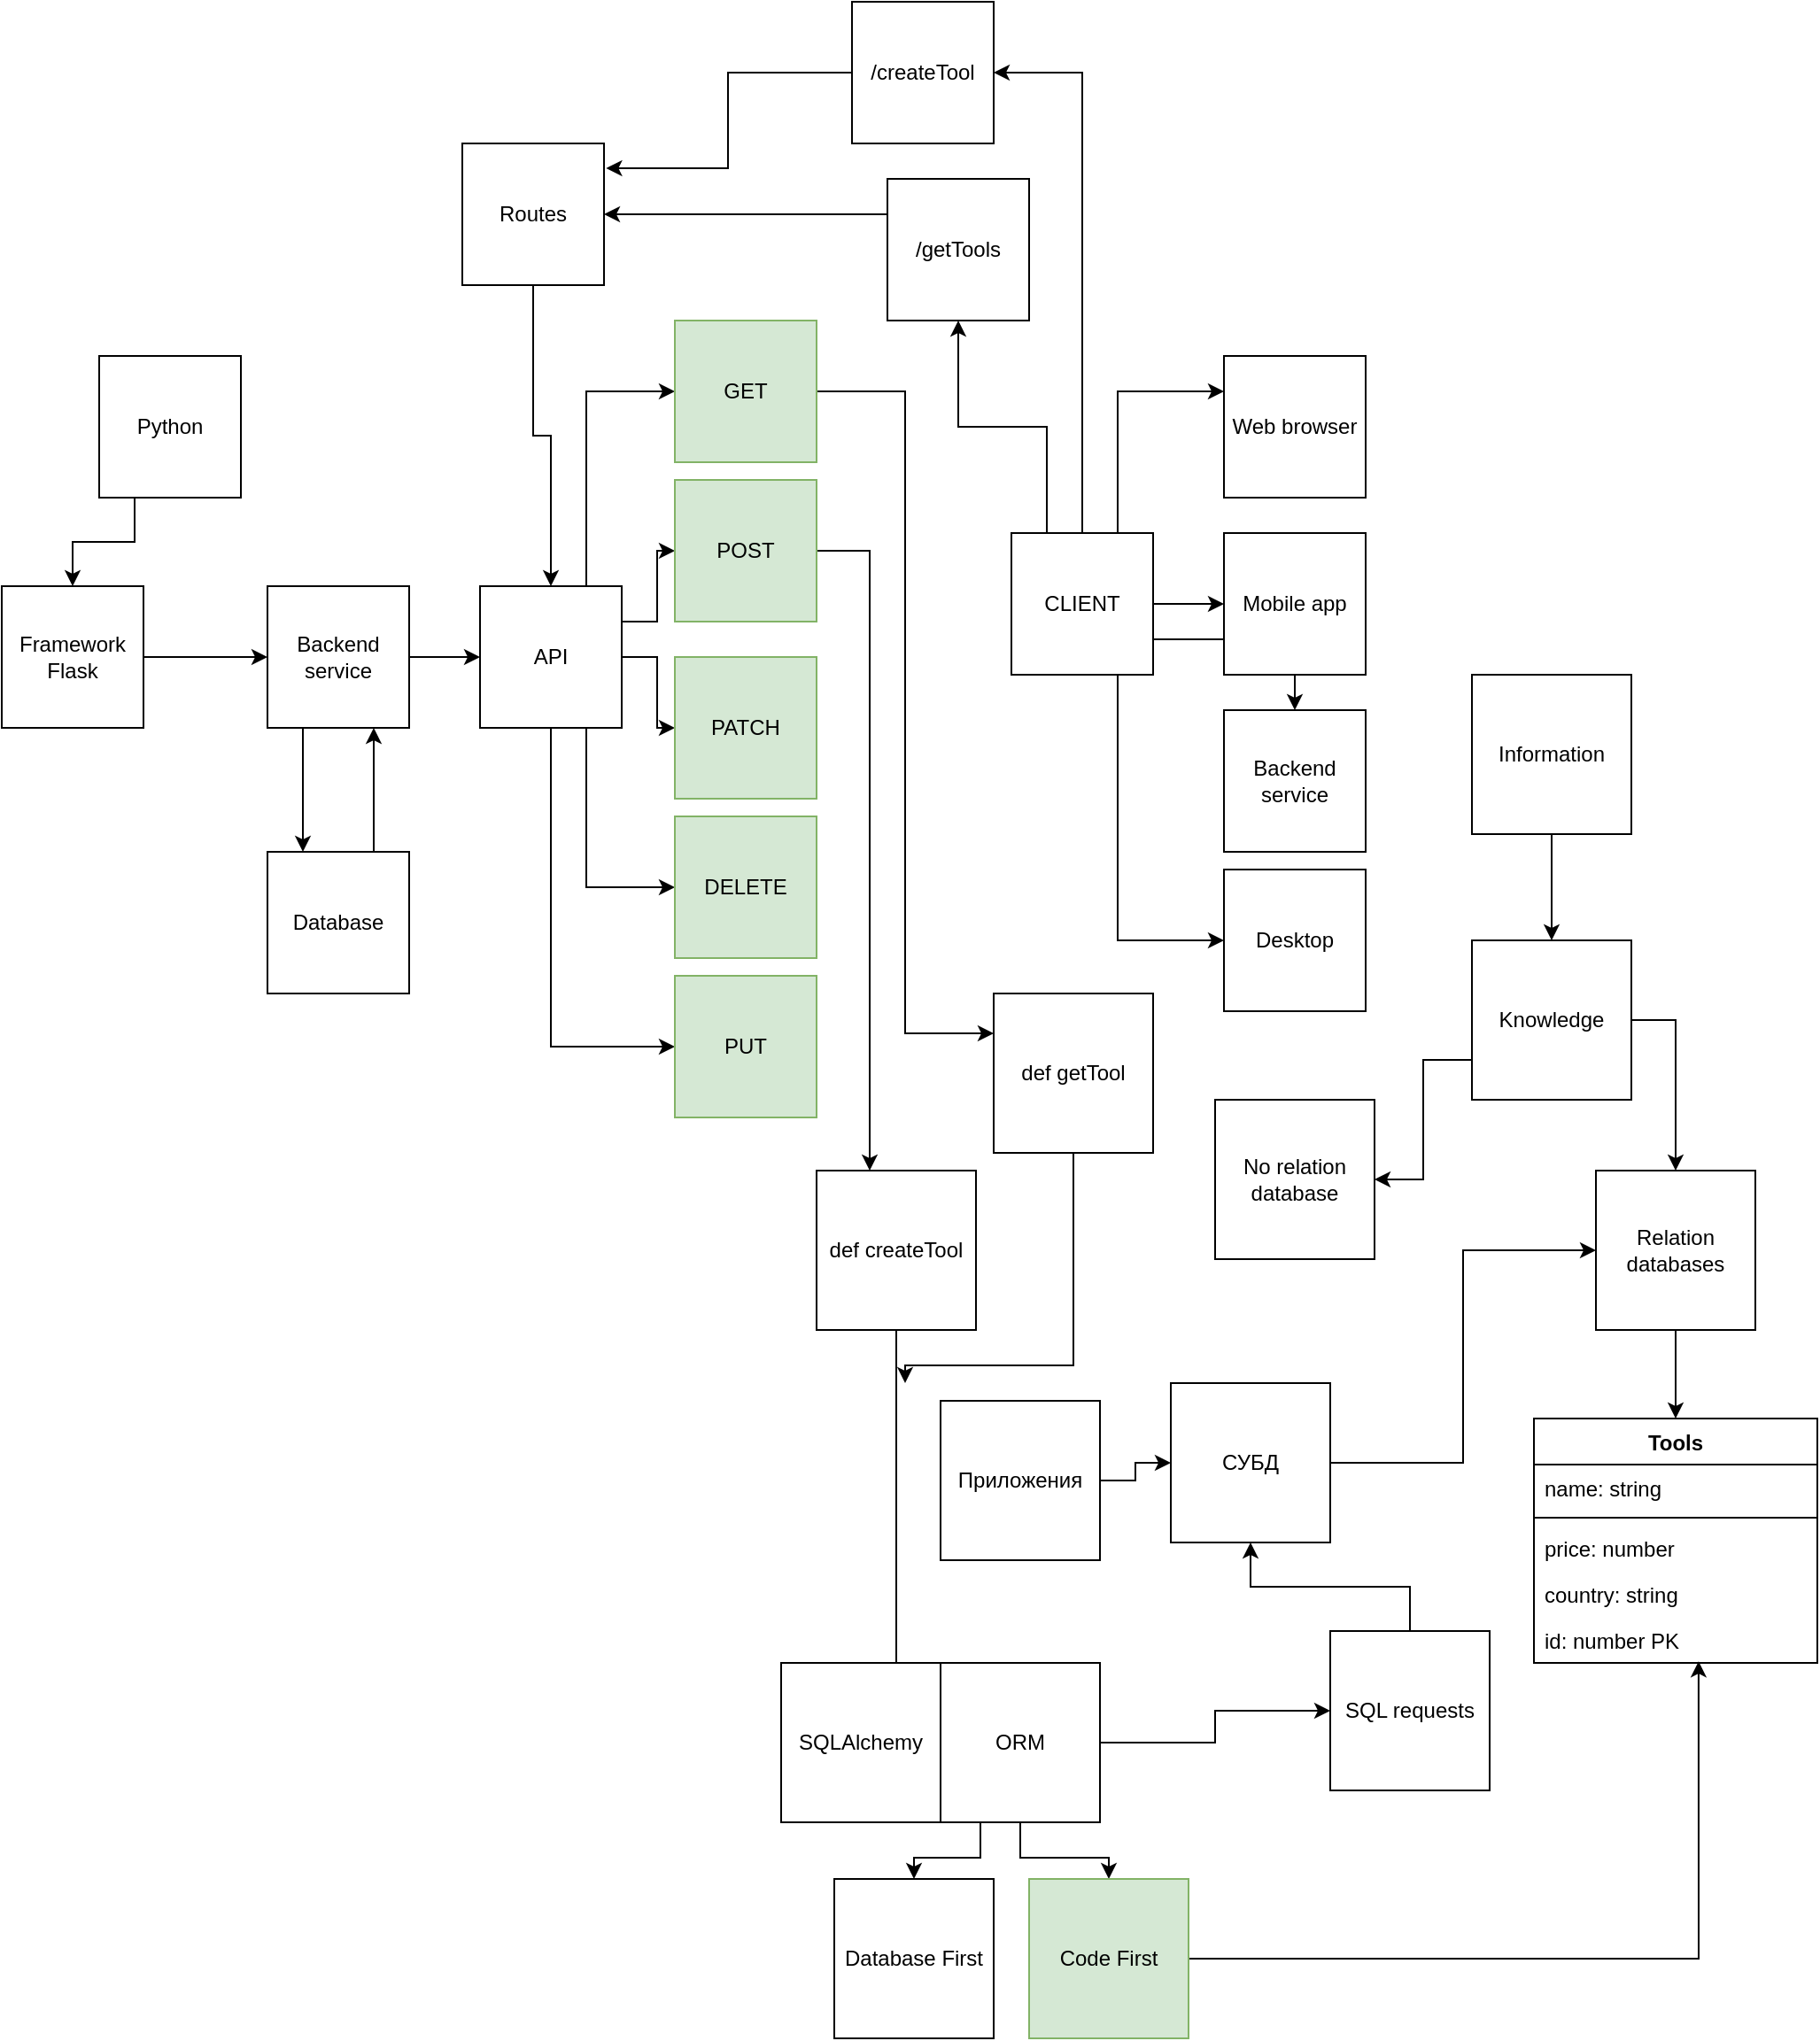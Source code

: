 <mxfile version="14.6.3" type="github" pages="2">
  <diagram id="niMJXN_dH-cqnRMyKCF1" name="Общая схема">
    <mxGraphModel dx="828" dy="1621" grid="1" gridSize="10" guides="1" tooltips="1" connect="1" arrows="1" fold="1" page="1" pageScale="1" pageWidth="827" pageHeight="1169" math="0" shadow="0">
      <root>
        <mxCell id="0" />
        <mxCell id="1" parent="0" />
        <mxCell id="RWceEfT88JR2WJO34GNk-1" style="edgeStyle=orthogonalEdgeStyle;rounded=0;orthogonalLoop=1;jettySize=auto;html=1;exitX=0.25;exitY=1;exitDx=0;exitDy=0;entryX=0.5;entryY=0;entryDx=0;entryDy=0;" parent="1" source="RWceEfT88JR2WJO34GNk-2" target="RWceEfT88JR2WJO34GNk-4" edge="1">
          <mxGeometry relative="1" as="geometry" />
        </mxCell>
        <mxCell id="RWceEfT88JR2WJO34GNk-2" value="Python" style="whiteSpace=wrap;html=1;aspect=fixed;" parent="1" vertex="1">
          <mxGeometry x="385" y="90" width="80" height="80" as="geometry" />
        </mxCell>
        <mxCell id="RWceEfT88JR2WJO34GNk-3" style="edgeStyle=orthogonalEdgeStyle;rounded=0;orthogonalLoop=1;jettySize=auto;html=1;exitX=1;exitY=0.5;exitDx=0;exitDy=0;entryX=0;entryY=0.5;entryDx=0;entryDy=0;" parent="1" source="RWceEfT88JR2WJO34GNk-4" target="RWceEfT88JR2WJO34GNk-7" edge="1">
          <mxGeometry relative="1" as="geometry" />
        </mxCell>
        <mxCell id="RWceEfT88JR2WJO34GNk-4" value="Framework&lt;br&gt;Flask" style="whiteSpace=wrap;html=1;aspect=fixed;" parent="1" vertex="1">
          <mxGeometry x="330" y="220" width="80" height="80" as="geometry" />
        </mxCell>
        <mxCell id="RWceEfT88JR2WJO34GNk-5" style="edgeStyle=orthogonalEdgeStyle;rounded=0;orthogonalLoop=1;jettySize=auto;html=1;exitX=0.25;exitY=1;exitDx=0;exitDy=0;" parent="1" source="RWceEfT88JR2WJO34GNk-7" target="RWceEfT88JR2WJO34GNk-9" edge="1">
          <mxGeometry relative="1" as="geometry">
            <Array as="points">
              <mxPoint x="500" y="350" />
              <mxPoint x="500" y="350" />
            </Array>
          </mxGeometry>
        </mxCell>
        <mxCell id="RWceEfT88JR2WJO34GNk-6" style="edgeStyle=orthogonalEdgeStyle;rounded=0;orthogonalLoop=1;jettySize=auto;html=1;exitX=1;exitY=0.5;exitDx=0;exitDy=0;entryX=0;entryY=0.5;entryDx=0;entryDy=0;" parent="1" source="RWceEfT88JR2WJO34GNk-7" target="RWceEfT88JR2WJO34GNk-15" edge="1">
          <mxGeometry relative="1" as="geometry" />
        </mxCell>
        <mxCell id="RWceEfT88JR2WJO34GNk-7" value="Backend service" style="whiteSpace=wrap;html=1;aspect=fixed;" parent="1" vertex="1">
          <mxGeometry x="480" y="220" width="80" height="80" as="geometry" />
        </mxCell>
        <mxCell id="RWceEfT88JR2WJO34GNk-8" style="edgeStyle=orthogonalEdgeStyle;rounded=0;orthogonalLoop=1;jettySize=auto;html=1;exitX=0.75;exitY=0;exitDx=0;exitDy=0;entryX=0.75;entryY=1;entryDx=0;entryDy=0;" parent="1" source="RWceEfT88JR2WJO34GNk-9" target="RWceEfT88JR2WJO34GNk-7" edge="1">
          <mxGeometry relative="1" as="geometry" />
        </mxCell>
        <mxCell id="RWceEfT88JR2WJO34GNk-9" value="Database" style="whiteSpace=wrap;html=1;aspect=fixed;" parent="1" vertex="1">
          <mxGeometry x="480" y="370" width="80" height="80" as="geometry" />
        </mxCell>
        <mxCell id="RWceEfT88JR2WJO34GNk-10" style="edgeStyle=orthogonalEdgeStyle;rounded=0;orthogonalLoop=1;jettySize=auto;html=1;exitX=1;exitY=0.25;exitDx=0;exitDy=0;entryX=0;entryY=0.5;entryDx=0;entryDy=0;" parent="1" source="RWceEfT88JR2WJO34GNk-15" target="RWceEfT88JR2WJO34GNk-19" edge="1">
          <mxGeometry relative="1" as="geometry" />
        </mxCell>
        <mxCell id="RWceEfT88JR2WJO34GNk-11" style="edgeStyle=orthogonalEdgeStyle;rounded=0;orthogonalLoop=1;jettySize=auto;html=1;exitX=1;exitY=0.5;exitDx=0;exitDy=0;entryX=0;entryY=0.5;entryDx=0;entryDy=0;" parent="1" source="RWceEfT88JR2WJO34GNk-15" target="RWceEfT88JR2WJO34GNk-20" edge="1">
          <mxGeometry relative="1" as="geometry" />
        </mxCell>
        <mxCell id="RWceEfT88JR2WJO34GNk-12" style="edgeStyle=orthogonalEdgeStyle;rounded=0;orthogonalLoop=1;jettySize=auto;html=1;exitX=0.75;exitY=0;exitDx=0;exitDy=0;entryX=0;entryY=0.5;entryDx=0;entryDy=0;" parent="1" source="RWceEfT88JR2WJO34GNk-15" target="RWceEfT88JR2WJO34GNk-17" edge="1">
          <mxGeometry relative="1" as="geometry" />
        </mxCell>
        <mxCell id="RWceEfT88JR2WJO34GNk-13" style="edgeStyle=orthogonalEdgeStyle;rounded=0;orthogonalLoop=1;jettySize=auto;html=1;exitX=0.75;exitY=1;exitDx=0;exitDy=0;entryX=0;entryY=0.5;entryDx=0;entryDy=0;" parent="1" source="RWceEfT88JR2WJO34GNk-15" target="RWceEfT88JR2WJO34GNk-21" edge="1">
          <mxGeometry relative="1" as="geometry" />
        </mxCell>
        <mxCell id="RWceEfT88JR2WJO34GNk-14" style="edgeStyle=orthogonalEdgeStyle;rounded=0;orthogonalLoop=1;jettySize=auto;html=1;exitX=0.5;exitY=1;exitDx=0;exitDy=0;entryX=0;entryY=0.5;entryDx=0;entryDy=0;" parent="1" source="RWceEfT88JR2WJO34GNk-15" target="RWceEfT88JR2WJO34GNk-22" edge="1">
          <mxGeometry relative="1" as="geometry" />
        </mxCell>
        <mxCell id="RWceEfT88JR2WJO34GNk-15" value="API" style="whiteSpace=wrap;html=1;aspect=fixed;" parent="1" vertex="1">
          <mxGeometry x="600" y="220" width="80" height="80" as="geometry" />
        </mxCell>
        <mxCell id="RWceEfT88JR2WJO34GNk-16" style="edgeStyle=orthogonalEdgeStyle;rounded=0;orthogonalLoop=1;jettySize=auto;html=1;exitX=1;exitY=0.5;exitDx=0;exitDy=0;entryX=0;entryY=0.25;entryDx=0;entryDy=0;" parent="1" source="RWceEfT88JR2WJO34GNk-17" target="RWceEfT88JR2WJO34GNk-43" edge="1">
          <mxGeometry relative="1" as="geometry" />
        </mxCell>
        <mxCell id="RWceEfT88JR2WJO34GNk-17" value="GET" style="whiteSpace=wrap;html=1;aspect=fixed;fillColor=#d5e8d4;strokeColor=#82b366;" parent="1" vertex="1">
          <mxGeometry x="710" y="70" width="80" height="80" as="geometry" />
        </mxCell>
        <mxCell id="RWceEfT88JR2WJO34GNk-18" style="edgeStyle=orthogonalEdgeStyle;rounded=0;orthogonalLoop=1;jettySize=auto;html=1;exitX=1;exitY=0.5;exitDx=0;exitDy=0;" parent="1" source="RWceEfT88JR2WJO34GNk-19" target="RWceEfT88JR2WJO34GNk-41" edge="1">
          <mxGeometry relative="1" as="geometry">
            <Array as="points">
              <mxPoint x="820" y="200" />
            </Array>
          </mxGeometry>
        </mxCell>
        <mxCell id="RWceEfT88JR2WJO34GNk-19" value="POST" style="whiteSpace=wrap;html=1;aspect=fixed;fillColor=#d5e8d4;strokeColor=#82b366;" parent="1" vertex="1">
          <mxGeometry x="710" y="160" width="80" height="80" as="geometry" />
        </mxCell>
        <mxCell id="RWceEfT88JR2WJO34GNk-20" value="PATCH" style="whiteSpace=wrap;html=1;aspect=fixed;fillColor=#d5e8d4;strokeColor=#82b366;" parent="1" vertex="1">
          <mxGeometry x="710" y="260" width="80" height="80" as="geometry" />
        </mxCell>
        <mxCell id="RWceEfT88JR2WJO34GNk-21" value="DELETE" style="whiteSpace=wrap;html=1;aspect=fixed;fillColor=#d5e8d4;strokeColor=#82b366;" parent="1" vertex="1">
          <mxGeometry x="710" y="350" width="80" height="80" as="geometry" />
        </mxCell>
        <mxCell id="RWceEfT88JR2WJO34GNk-22" value="PUT" style="whiteSpace=wrap;html=1;aspect=fixed;fillColor=#d5e8d4;strokeColor=#82b366;" parent="1" vertex="1">
          <mxGeometry x="710" y="440" width="80" height="80" as="geometry" />
        </mxCell>
        <mxCell id="RWceEfT88JR2WJO34GNk-23" style="edgeStyle=orthogonalEdgeStyle;rounded=0;orthogonalLoop=1;jettySize=auto;html=1;exitX=0.75;exitY=0;exitDx=0;exitDy=0;entryX=0;entryY=0.25;entryDx=0;entryDy=0;" parent="1" source="RWceEfT88JR2WJO34GNk-29" target="RWceEfT88JR2WJO34GNk-30" edge="1">
          <mxGeometry relative="1" as="geometry" />
        </mxCell>
        <mxCell id="RWceEfT88JR2WJO34GNk-24" style="edgeStyle=orthogonalEdgeStyle;rounded=0;orthogonalLoop=1;jettySize=auto;html=1;exitX=1;exitY=0.5;exitDx=0;exitDy=0;entryX=0;entryY=0.5;entryDx=0;entryDy=0;" parent="1" source="RWceEfT88JR2WJO34GNk-29" target="RWceEfT88JR2WJO34GNk-31" edge="1">
          <mxGeometry relative="1" as="geometry" />
        </mxCell>
        <mxCell id="RWceEfT88JR2WJO34GNk-25" style="edgeStyle=orthogonalEdgeStyle;rounded=0;orthogonalLoop=1;jettySize=auto;html=1;exitX=1;exitY=0.75;exitDx=0;exitDy=0;" parent="1" source="RWceEfT88JR2WJO34GNk-29" target="RWceEfT88JR2WJO34GNk-32" edge="1">
          <mxGeometry relative="1" as="geometry" />
        </mxCell>
        <mxCell id="RWceEfT88JR2WJO34GNk-26" style="edgeStyle=orthogonalEdgeStyle;rounded=0;orthogonalLoop=1;jettySize=auto;html=1;exitX=0.75;exitY=1;exitDx=0;exitDy=0;entryX=0;entryY=0.5;entryDx=0;entryDy=0;" parent="1" source="RWceEfT88JR2WJO34GNk-29" target="RWceEfT88JR2WJO34GNk-33" edge="1">
          <mxGeometry relative="1" as="geometry" />
        </mxCell>
        <mxCell id="RWceEfT88JR2WJO34GNk-27" style="edgeStyle=orthogonalEdgeStyle;rounded=0;orthogonalLoop=1;jettySize=auto;html=1;exitX=0.25;exitY=0;exitDx=0;exitDy=0;" parent="1" source="RWceEfT88JR2WJO34GNk-29" target="RWceEfT88JR2WJO34GNk-35" edge="1">
          <mxGeometry relative="1" as="geometry">
            <mxPoint x="880" y="80" as="targetPoint" />
          </mxGeometry>
        </mxCell>
        <mxCell id="RWceEfT88JR2WJO34GNk-28" style="edgeStyle=orthogonalEdgeStyle;rounded=0;orthogonalLoop=1;jettySize=auto;html=1;exitX=0.5;exitY=0;exitDx=0;exitDy=0;entryX=1;entryY=0.5;entryDx=0;entryDy=0;" parent="1" source="RWceEfT88JR2WJO34GNk-29" target="RWceEfT88JR2WJO34GNk-37" edge="1">
          <mxGeometry relative="1" as="geometry" />
        </mxCell>
        <mxCell id="RWceEfT88JR2WJO34GNk-29" value="CLIENT" style="whiteSpace=wrap;html=1;aspect=fixed;" parent="1" vertex="1">
          <mxGeometry x="900" y="190" width="80" height="80" as="geometry" />
        </mxCell>
        <mxCell id="RWceEfT88JR2WJO34GNk-30" value="Web browser" style="whiteSpace=wrap;html=1;aspect=fixed;" parent="1" vertex="1">
          <mxGeometry x="1020" y="90" width="80" height="80" as="geometry" />
        </mxCell>
        <mxCell id="RWceEfT88JR2WJO34GNk-31" value="Mobile app" style="whiteSpace=wrap;html=1;aspect=fixed;" parent="1" vertex="1">
          <mxGeometry x="1020" y="190" width="80" height="80" as="geometry" />
        </mxCell>
        <mxCell id="RWceEfT88JR2WJO34GNk-32" value="Backend service" style="whiteSpace=wrap;html=1;aspect=fixed;" parent="1" vertex="1">
          <mxGeometry x="1020" y="290" width="80" height="80" as="geometry" />
        </mxCell>
        <mxCell id="RWceEfT88JR2WJO34GNk-33" value="Desktop" style="whiteSpace=wrap;html=1;aspect=fixed;" parent="1" vertex="1">
          <mxGeometry x="1020" y="380" width="80" height="80" as="geometry" />
        </mxCell>
        <mxCell id="RWceEfT88JR2WJO34GNk-34" style="edgeStyle=orthogonalEdgeStyle;rounded=0;orthogonalLoop=1;jettySize=auto;html=1;exitX=0;exitY=0.25;exitDx=0;exitDy=0;" parent="1" source="RWceEfT88JR2WJO34GNk-35" target="RWceEfT88JR2WJO34GNk-39" edge="1">
          <mxGeometry relative="1" as="geometry" />
        </mxCell>
        <mxCell id="RWceEfT88JR2WJO34GNk-35" value="/getTools" style="whiteSpace=wrap;html=1;aspect=fixed;" parent="1" vertex="1">
          <mxGeometry x="830" y="-10" width="80" height="80" as="geometry" />
        </mxCell>
        <mxCell id="RWceEfT88JR2WJO34GNk-36" style="edgeStyle=orthogonalEdgeStyle;rounded=0;orthogonalLoop=1;jettySize=auto;html=1;exitX=0;exitY=0.5;exitDx=0;exitDy=0;entryX=1.015;entryY=0.175;entryDx=0;entryDy=0;entryPerimeter=0;" parent="1" source="RWceEfT88JR2WJO34GNk-37" target="RWceEfT88JR2WJO34GNk-39" edge="1">
          <mxGeometry relative="1" as="geometry" />
        </mxCell>
        <mxCell id="RWceEfT88JR2WJO34GNk-37" value="/createTool" style="whiteSpace=wrap;html=1;aspect=fixed;" parent="1" vertex="1">
          <mxGeometry x="810" y="-110" width="80" height="80" as="geometry" />
        </mxCell>
        <mxCell id="RWceEfT88JR2WJO34GNk-38" style="edgeStyle=orthogonalEdgeStyle;rounded=0;orthogonalLoop=1;jettySize=auto;html=1;exitX=0.5;exitY=1;exitDx=0;exitDy=0;" parent="1" source="RWceEfT88JR2WJO34GNk-39" target="RWceEfT88JR2WJO34GNk-15" edge="1">
          <mxGeometry relative="1" as="geometry" />
        </mxCell>
        <mxCell id="RWceEfT88JR2WJO34GNk-39" value="Routes" style="whiteSpace=wrap;html=1;aspect=fixed;" parent="1" vertex="1">
          <mxGeometry x="590" y="-30" width="80" height="80" as="geometry" />
        </mxCell>
        <mxCell id="RWceEfT88JR2WJO34GNk-40" style="edgeStyle=orthogonalEdgeStyle;rounded=0;orthogonalLoop=1;jettySize=auto;html=1;exitX=0.5;exitY=1;exitDx=0;exitDy=0;entryX=0;entryY=0.5;entryDx=0;entryDy=0;" parent="1" source="RWceEfT88JR2WJO34GNk-41" target="RWceEfT88JR2WJO34GNk-67" edge="1">
          <mxGeometry relative="1" as="geometry" />
        </mxCell>
        <mxCell id="RWceEfT88JR2WJO34GNk-41" value="def createTool" style="whiteSpace=wrap;html=1;aspect=fixed;" parent="1" vertex="1">
          <mxGeometry x="790" y="550" width="90" height="90" as="geometry" />
        </mxCell>
        <mxCell id="RWceEfT88JR2WJO34GNk-42" style="edgeStyle=orthogonalEdgeStyle;rounded=0;orthogonalLoop=1;jettySize=auto;html=1;exitX=0.5;exitY=1;exitDx=0;exitDy=0;" parent="1" source="RWceEfT88JR2WJO34GNk-43" edge="1">
          <mxGeometry relative="1" as="geometry">
            <mxPoint x="840" y="670" as="targetPoint" />
            <Array as="points">
              <mxPoint x="935" y="660" />
              <mxPoint x="840" y="660" />
            </Array>
          </mxGeometry>
        </mxCell>
        <mxCell id="RWceEfT88JR2WJO34GNk-43" value="def getTool" style="whiteSpace=wrap;html=1;aspect=fixed;" parent="1" vertex="1">
          <mxGeometry x="890" y="450" width="90" height="90" as="geometry" />
        </mxCell>
        <mxCell id="RWceEfT88JR2WJO34GNk-44" value="No relation database" style="whiteSpace=wrap;html=1;aspect=fixed;" parent="1" vertex="1">
          <mxGeometry x="1015" y="510" width="90" height="90" as="geometry" />
        </mxCell>
        <mxCell id="RWceEfT88JR2WJO34GNk-45" style="edgeStyle=orthogonalEdgeStyle;rounded=0;orthogonalLoop=1;jettySize=auto;html=1;exitX=0.5;exitY=1;exitDx=0;exitDy=0;" parent="1" source="RWceEfT88JR2WJO34GNk-46" target="RWceEfT88JR2WJO34GNk-49" edge="1">
          <mxGeometry relative="1" as="geometry" />
        </mxCell>
        <mxCell id="RWceEfT88JR2WJO34GNk-46" value="Information" style="whiteSpace=wrap;html=1;aspect=fixed;" parent="1" vertex="1">
          <mxGeometry x="1160" y="270" width="90" height="90" as="geometry" />
        </mxCell>
        <mxCell id="RWceEfT88JR2WJO34GNk-47" style="edgeStyle=orthogonalEdgeStyle;rounded=0;orthogonalLoop=1;jettySize=auto;html=1;exitX=0;exitY=0.75;exitDx=0;exitDy=0;" parent="1" source="RWceEfT88JR2WJO34GNk-49" target="RWceEfT88JR2WJO34GNk-44" edge="1">
          <mxGeometry relative="1" as="geometry" />
        </mxCell>
        <mxCell id="RWceEfT88JR2WJO34GNk-48" style="edgeStyle=orthogonalEdgeStyle;rounded=0;orthogonalLoop=1;jettySize=auto;html=1;exitX=1;exitY=0.5;exitDx=0;exitDy=0;" parent="1" source="RWceEfT88JR2WJO34GNk-49" target="RWceEfT88JR2WJO34GNk-51" edge="1">
          <mxGeometry relative="1" as="geometry" />
        </mxCell>
        <mxCell id="RWceEfT88JR2WJO34GNk-49" value="Knowledge" style="whiteSpace=wrap;html=1;aspect=fixed;" parent="1" vertex="1">
          <mxGeometry x="1160" y="420" width="90" height="90" as="geometry" />
        </mxCell>
        <mxCell id="RWceEfT88JR2WJO34GNk-50" style="edgeStyle=orthogonalEdgeStyle;rounded=0;orthogonalLoop=1;jettySize=auto;html=1;exitX=0.5;exitY=1;exitDx=0;exitDy=0;" parent="1" source="RWceEfT88JR2WJO34GNk-51" target="RWceEfT88JR2WJO34GNk-52" edge="1">
          <mxGeometry relative="1" as="geometry" />
        </mxCell>
        <mxCell id="RWceEfT88JR2WJO34GNk-51" value="Relation databases" style="whiteSpace=wrap;html=1;aspect=fixed;" parent="1" vertex="1">
          <mxGeometry x="1230" y="550" width="90" height="90" as="geometry" />
        </mxCell>
        <mxCell id="RWceEfT88JR2WJO34GNk-52" value="Tools" style="swimlane;fontStyle=1;align=center;verticalAlign=top;childLayout=stackLayout;horizontal=1;startSize=26;horizontalStack=0;resizeParent=1;resizeParentMax=0;resizeLast=0;collapsible=1;marginBottom=0;" parent="1" vertex="1">
          <mxGeometry x="1195" y="690" width="160" height="138" as="geometry" />
        </mxCell>
        <mxCell id="RWceEfT88JR2WJO34GNk-53" value="name: string" style="text;strokeColor=none;fillColor=none;align=left;verticalAlign=top;spacingLeft=4;spacingRight=4;overflow=hidden;rotatable=0;points=[[0,0.5],[1,0.5]];portConstraint=eastwest;" parent="RWceEfT88JR2WJO34GNk-52" vertex="1">
          <mxGeometry y="26" width="160" height="26" as="geometry" />
        </mxCell>
        <mxCell id="RWceEfT88JR2WJO34GNk-54" value="" style="line;strokeWidth=1;fillColor=none;align=left;verticalAlign=middle;spacingTop=-1;spacingLeft=3;spacingRight=3;rotatable=0;labelPosition=right;points=[];portConstraint=eastwest;" parent="RWceEfT88JR2WJO34GNk-52" vertex="1">
          <mxGeometry y="52" width="160" height="8" as="geometry" />
        </mxCell>
        <mxCell id="RWceEfT88JR2WJO34GNk-55" value="price: number" style="text;strokeColor=none;fillColor=none;align=left;verticalAlign=top;spacingLeft=4;spacingRight=4;overflow=hidden;rotatable=0;points=[[0,0.5],[1,0.5]];portConstraint=eastwest;" parent="RWceEfT88JR2WJO34GNk-52" vertex="1">
          <mxGeometry y="60" width="160" height="26" as="geometry" />
        </mxCell>
        <mxCell id="RWceEfT88JR2WJO34GNk-56" value="country: string " style="text;strokeColor=none;fillColor=none;align=left;verticalAlign=top;spacingLeft=4;spacingRight=4;overflow=hidden;rotatable=0;points=[[0,0.5],[1,0.5]];portConstraint=eastwest;" parent="RWceEfT88JR2WJO34GNk-52" vertex="1">
          <mxGeometry y="86" width="160" height="26" as="geometry" />
        </mxCell>
        <mxCell id="RWceEfT88JR2WJO34GNk-57" value="id: number PK" style="text;strokeColor=none;fillColor=none;align=left;verticalAlign=top;spacingLeft=4;spacingRight=4;overflow=hidden;rotatable=0;points=[[0,0.5],[1,0.5]];portConstraint=eastwest;" parent="RWceEfT88JR2WJO34GNk-52" vertex="1">
          <mxGeometry y="112" width="160" height="26" as="geometry" />
        </mxCell>
        <mxCell id="RWceEfT88JR2WJO34GNk-58" style="edgeStyle=orthogonalEdgeStyle;rounded=0;orthogonalLoop=1;jettySize=auto;html=1;exitX=1;exitY=0.5;exitDx=0;exitDy=0;entryX=0;entryY=0.5;entryDx=0;entryDy=0;" parent="1" source="RWceEfT88JR2WJO34GNk-59" target="RWceEfT88JR2WJO34GNk-51" edge="1">
          <mxGeometry relative="1" as="geometry" />
        </mxCell>
        <mxCell id="RWceEfT88JR2WJO34GNk-59" value="СУБД" style="whiteSpace=wrap;html=1;aspect=fixed;" parent="1" vertex="1">
          <mxGeometry x="990" y="670" width="90" height="90" as="geometry" />
        </mxCell>
        <mxCell id="RWceEfT88JR2WJO34GNk-60" style="edgeStyle=orthogonalEdgeStyle;rounded=0;orthogonalLoop=1;jettySize=auto;html=1;exitX=1;exitY=0.5;exitDx=0;exitDy=0;" parent="1" source="RWceEfT88JR2WJO34GNk-61" target="RWceEfT88JR2WJO34GNk-59" edge="1">
          <mxGeometry relative="1" as="geometry" />
        </mxCell>
        <mxCell id="RWceEfT88JR2WJO34GNk-61" value="Приложения" style="whiteSpace=wrap;html=1;aspect=fixed;" parent="1" vertex="1">
          <mxGeometry x="860" y="680" width="90" height="90" as="geometry" />
        </mxCell>
        <mxCell id="RWceEfT88JR2WJO34GNk-62" style="edgeStyle=orthogonalEdgeStyle;rounded=0;orthogonalLoop=1;jettySize=auto;html=1;exitX=0.5;exitY=0;exitDx=0;exitDy=0;entryX=0.5;entryY=1;entryDx=0;entryDy=0;" parent="1" source="RWceEfT88JR2WJO34GNk-63" target="RWceEfT88JR2WJO34GNk-59" edge="1">
          <mxGeometry relative="1" as="geometry" />
        </mxCell>
        <mxCell id="RWceEfT88JR2WJO34GNk-63" value="SQL requests" style="whiteSpace=wrap;html=1;aspect=fixed;" parent="1" vertex="1">
          <mxGeometry x="1080" y="810" width="90" height="90" as="geometry" />
        </mxCell>
        <mxCell id="RWceEfT88JR2WJO34GNk-64" style="edgeStyle=orthogonalEdgeStyle;rounded=0;orthogonalLoop=1;jettySize=auto;html=1;exitX=1;exitY=0.5;exitDx=0;exitDy=0;" parent="1" source="RWceEfT88JR2WJO34GNk-67" target="RWceEfT88JR2WJO34GNk-63" edge="1">
          <mxGeometry relative="1" as="geometry" />
        </mxCell>
        <mxCell id="RWceEfT88JR2WJO34GNk-65" style="edgeStyle=orthogonalEdgeStyle;rounded=0;orthogonalLoop=1;jettySize=auto;html=1;exitX=0.5;exitY=1;exitDx=0;exitDy=0;entryX=0.5;entryY=0;entryDx=0;entryDy=0;" parent="1" source="RWceEfT88JR2WJO34GNk-67" target="RWceEfT88JR2WJO34GNk-70" edge="1">
          <mxGeometry relative="1" as="geometry" />
        </mxCell>
        <mxCell id="RWceEfT88JR2WJO34GNk-66" style="edgeStyle=orthogonalEdgeStyle;rounded=0;orthogonalLoop=1;jettySize=auto;html=1;exitX=0.25;exitY=1;exitDx=0;exitDy=0;" parent="1" source="RWceEfT88JR2WJO34GNk-67" target="RWceEfT88JR2WJO34GNk-71" edge="1">
          <mxGeometry relative="1" as="geometry" />
        </mxCell>
        <mxCell id="RWceEfT88JR2WJO34GNk-67" value="ORM" style="whiteSpace=wrap;html=1;aspect=fixed;" parent="1" vertex="1">
          <mxGeometry x="860" y="828" width="90" height="90" as="geometry" />
        </mxCell>
        <mxCell id="RWceEfT88JR2WJO34GNk-68" value="SQLAlchemy" style="whiteSpace=wrap;html=1;aspect=fixed;" parent="1" vertex="1">
          <mxGeometry x="770" y="828" width="90" height="90" as="geometry" />
        </mxCell>
        <mxCell id="RWceEfT88JR2WJO34GNk-69" style="edgeStyle=orthogonalEdgeStyle;rounded=0;orthogonalLoop=1;jettySize=auto;html=1;exitX=1;exitY=0.5;exitDx=0;exitDy=0;entryX=0.581;entryY=0.966;entryDx=0;entryDy=0;entryPerimeter=0;" parent="1" source="RWceEfT88JR2WJO34GNk-70" target="RWceEfT88JR2WJO34GNk-57" edge="1">
          <mxGeometry relative="1" as="geometry" />
        </mxCell>
        <mxCell id="RWceEfT88JR2WJO34GNk-70" value="Code First" style="whiteSpace=wrap;html=1;aspect=fixed;fillColor=#d5e8d4;strokeColor=#82b366;" parent="1" vertex="1">
          <mxGeometry x="910" y="950" width="90" height="90" as="geometry" />
        </mxCell>
        <mxCell id="RWceEfT88JR2WJO34GNk-71" value="Database First" style="whiteSpace=wrap;html=1;aspect=fixed;" parent="1" vertex="1">
          <mxGeometry x="800" y="950" width="90" height="90" as="geometry" />
        </mxCell>
      </root>
    </mxGraphModel>
  </diagram>
  <diagram id="xTlmjROPaAnwO-G9Jnw1" name="Классификация">
    <mxGraphModel dx="828" dy="452" grid="1" gridSize="10" guides="1" tooltips="1" connect="1" arrows="1" fold="1" page="1" pageScale="1" pageWidth="827" pageHeight="1169" math="0" shadow="0">
      <root>
        <mxCell id="gGC4MzBlYjPbiYf2awLN-0" />
        <mxCell id="gGC4MzBlYjPbiYf2awLN-1" parent="gGC4MzBlYjPbiYf2awLN-0" />
        <mxCell id="gGC4MzBlYjPbiYf2awLN-7" style="edgeStyle=orthogonalEdgeStyle;rounded=0;orthogonalLoop=1;jettySize=auto;html=1;exitX=1;exitY=0;exitDx=0;exitDy=0;entryX=0;entryY=0.5;entryDx=0;entryDy=0;" parent="gGC4MzBlYjPbiYf2awLN-1" source="gGC4MzBlYjPbiYf2awLN-2" target="gGC4MzBlYjPbiYf2awLN-3" edge="1">
          <mxGeometry relative="1" as="geometry" />
        </mxCell>
        <mxCell id="gGC4MzBlYjPbiYf2awLN-8" style="edgeStyle=orthogonalEdgeStyle;rounded=0;orthogonalLoop=1;jettySize=auto;html=1;exitX=1;exitY=0.5;exitDx=0;exitDy=0;entryX=0;entryY=0.5;entryDx=0;entryDy=0;entryPerimeter=0;" parent="gGC4MzBlYjPbiYf2awLN-1" source="gGC4MzBlYjPbiYf2awLN-2" target="gGC4MzBlYjPbiYf2awLN-4" edge="1">
          <mxGeometry relative="1" as="geometry">
            <mxPoint x="240" y="190" as="targetPoint" />
          </mxGeometry>
        </mxCell>
        <mxCell id="gGC4MzBlYjPbiYf2awLN-9" style="edgeStyle=orthogonalEdgeStyle;rounded=0;orthogonalLoop=1;jettySize=auto;html=1;exitX=1;exitY=1;exitDx=0;exitDy=0;entryX=0;entryY=0.5;entryDx=0;entryDy=0;" parent="gGC4MzBlYjPbiYf2awLN-1" source="gGC4MzBlYjPbiYf2awLN-2" target="gGC4MzBlYjPbiYf2awLN-5" edge="1">
          <mxGeometry relative="1" as="geometry" />
        </mxCell>
        <mxCell id="gGC4MzBlYjPbiYf2awLN-2" value="Tools" style="ellipse;whiteSpace=wrap;html=1;aspect=fixed;fillColor=#f8cecc;strokeColor=#b85450;" parent="gGC4MzBlYjPbiYf2awLN-1" vertex="1">
          <mxGeometry x="80" y="150" width="80" height="80" as="geometry" />
        </mxCell>
        <mxCell id="gGC4MzBlYjPbiYf2awLN-3" value="NAME" style="triangle;whiteSpace=wrap;html=1;" parent="gGC4MzBlYjPbiYf2awLN-1" vertex="1">
          <mxGeometry x="250" y="60" width="60" height="80" as="geometry" />
        </mxCell>
        <mxCell id="gGC4MzBlYjPbiYf2awLN-4" value="COUNTRY" style="triangle;whiteSpace=wrap;html=1;" parent="gGC4MzBlYjPbiYf2awLN-1" vertex="1">
          <mxGeometry x="250" y="150" width="60" height="80" as="geometry" />
        </mxCell>
        <mxCell id="gGC4MzBlYjPbiYf2awLN-5" value="PRICE" style="triangle;whiteSpace=wrap;html=1;" parent="gGC4MzBlYjPbiYf2awLN-1" vertex="1">
          <mxGeometry x="250" y="250" width="60" height="80" as="geometry" />
        </mxCell>
        <mxCell id="gGC4MzBlYjPbiYf2awLN-17" value="&lt;span style=&quot;color: rgba(0 , 0 , 0 , 0) ; font-family: monospace ; font-size: 0px&quot;&gt;%3CmxGraphModel%3E%3Croot%3E%3CmxCell%20id%3D%220%22%2F%3E%3CmxCell%20id%3D%221%22%20parent%3D%220%22%2F%3E%3CmxCell%20id%3D%222%22%20style%3D%22edgeStyle%3DorthogonalEdgeStyle%3Brounded%3D0%3BorthogonalLoop%3D1%3BjettySize%3Dauto%3Bhtml%3D1%3BexitX%3D0%3BexitY%3D0.5%3BexitDx%3D0%3BexitDy%3D0%3BentryX%3D1%3BentryY%3D0.5%3BentryDx%3D0%3BentryDy%3D0%3B%22%20edge%3D%221%22%20source%3D%225%22%20target%3D%228%22%20parent%3D%221%22%3E%3CmxGeometry%20relative%3D%221%22%20as%3D%22geometry%22%2F%3E%3C%2FmxCell%3E%3CmxCell%20id%3D%223%22%20style%3D%22edgeStyle%3DorthogonalEdgeStyle%3Brounded%3D0%3BorthogonalLoop%3D1%3BjettySize%3Dauto%3Bhtml%3D1%3BexitX%3D1%3BexitY%3D0.25%3BexitDx%3D0%3BexitDy%3D0%3BentryX%3D0%3BentryY%3D0.5%3BentryDx%3D0%3BentryDy%3D0%3B%22%20edge%3D%221%22%20source%3D%225%22%20target%3D%229%22%20parent%3D%221%22%3E%3CmxGeometry%20relative%3D%221%22%20as%3D%22geometry%22%2F%3E%3C%2FmxCell%3E%3CmxCell%20id%3D%224%22%20style%3D%22edgeStyle%3DorthogonalEdgeStyle%3Brounded%3D0%3BorthogonalLoop%3D1%3BjettySize%3Dauto%3Bhtml%3D1%3BexitX%3D1%3BexitY%3D0.75%3BexitDx%3D0%3BexitDy%3D0%3B%22%20edge%3D%221%22%20source%3D%225%22%20target%3D%2210%22%20parent%3D%221%22%3E%3CmxGeometry%20relative%3D%221%22%20as%3D%22geometry%22%2F%3E%3C%2FmxCell%3E%3CmxCell%20id%3D%225%22%20value%3D%22Backend%26lt%3Bbr%26gt%3BPython%22%20style%3D%22whiteSpace%3Dwrap%3Bhtml%3D1%3Baspect%3Dfixed%3BfillColor%3D%23dae8fc%3BstrokeColor%3D%236c8ebf%3B%22%20vertex%3D%221%22%20parent%3D%221%22%3E%3CmxGeometry%20x%3D%22410%22%20y%3D%221380%22%20width%3D%22120%22%20height%3D%22120%22%20as%3D%22geometry%22%2F%3E%3C%2FmxCell%3E%3CmxCell%20id%3D%226%22%20value%3D%22Database%26lt%3Bbr%26gt%3BPostgres%22%20style%3D%22whiteSpace%3Dwrap%3Bhtml%3D1%3Baspect%3Dfixed%3BfillColor%3D%23dae8fc%3BstrokeColor%3D%236c8ebf%3B%22%20vertex%3D%221%22%20parent%3D%221%22%3E%3CmxGeometry%20x%3D%22110%22%20y%3D%221380%22%20width%3D%22120%22%20height%3D%22120%22%20as%3D%22geometry%22%2F%3E%3C%2FmxCell%3E%3CmxCell%20id%3D%227%22%20style%3D%22edgeStyle%3DorthogonalEdgeStyle%3Brounded%3D0%3BorthogonalLoop%3D1%3BjettySize%3Dauto%3Bhtml%3D1%3BexitX%3D0%3BexitY%3D0.5%3BexitDx%3D0%3BexitDy%3D0%3BentryX%3D1%3BentryY%3D0.5%3BentryDx%3D0%3BentryDy%3D0%3B%22%20edge%3D%221%22%20source%3D%228%22%20target%3D%226%22%20parent%3D%221%22%3E%3CmxGeometry%20relative%3D%221%22%20as%3D%22geometry%22%2F%3E%3C%2FmxCell%3E%3CmxCell%20id%3D%228%22%20value%3D%22ORM%26lt%3Bbr%26gt%3BSQLAlchemy%22%20style%3D%22whiteSpace%3Dwrap%3Bhtml%3D1%3Baspect%3Dfixed%3BfillColor%3D%23dae8fc%3BstrokeColor%3D%236c8ebf%3B%22%20vertex%3D%221%22%20parent%3D%221%22%3E%3CmxGeometry%20x%3D%22270%22%20y%3D%221390%22%20width%3D%22100%22%20height%3D%22100%22%20as%3D%22geometry%22%2F%3E%3C%2FmxCell%3E%3CmxCell%20id%3D%229%22%20value%3D%22add%22%20style%3D%22whiteSpace%3Dwrap%3Bhtml%3D1%3Baspect%3Dfixed%3BfillColor%3D%23dae8fc%3BstrokeColor%3D%236c8ebf%3B%22%20vertex%3D%221%22%20parent%3D%221%22%3E%3CmxGeometry%20x%3D%22570%22%20y%3D%221320%22%20width%3D%22120%22%20height%3D%22120%22%20as%3D%22geometry%22%2F%3E%3C%2FmxCell%3E%3CmxCell%20id%3D%2210%22%20value%3D%22get%22%20style%3D%22whiteSpace%3Dwrap%3Bhtml%3D1%3Baspect%3Dfixed%3BfillColor%3D%23dae8fc%3BstrokeColor%3D%236c8ebf%3B%22%20vertex%3D%221%22%20parent%3D%221%22%3E%3CmxGeometry%20x%3D%22560%22%20y%3D%221490%22%20width%3D%22120%22%20height%3D%22120%22%20as%3D%22geometry%22%2F%3E%3C%2FmxCell%3E%3C%2Froot%3E%3C%2FmxGraphModel%3E&lt;/span&gt;" style="text;html=1;align=center;verticalAlign=middle;resizable=0;points=[];autosize=1;strokeColor=none;" parent="gGC4MzBlYjPbiYf2awLN-1" vertex="1">
          <mxGeometry x="420" y="120" width="20" height="20" as="geometry" />
        </mxCell>
        <mxCell id="gGC4MzBlYjPbiYf2awLN-18" style="edgeStyle=orthogonalEdgeStyle;rounded=0;orthogonalLoop=1;jettySize=auto;html=1;exitX=0;exitY=0.5;exitDx=0;exitDy=0;entryX=1;entryY=0.5;entryDx=0;entryDy=0;" parent="gGC4MzBlYjPbiYf2awLN-1" source="gGC4MzBlYjPbiYf2awLN-21" target="gGC4MzBlYjPbiYf2awLN-24" edge="1">
          <mxGeometry relative="1" as="geometry" />
        </mxCell>
        <mxCell id="gGC4MzBlYjPbiYf2awLN-19" style="edgeStyle=orthogonalEdgeStyle;rounded=0;orthogonalLoop=1;jettySize=auto;html=1;exitX=1;exitY=0.25;exitDx=0;exitDy=0;entryX=0;entryY=0.5;entryDx=0;entryDy=0;" parent="gGC4MzBlYjPbiYf2awLN-1" source="gGC4MzBlYjPbiYf2awLN-21" target="gGC4MzBlYjPbiYf2awLN-25" edge="1">
          <mxGeometry relative="1" as="geometry" />
        </mxCell>
        <mxCell id="gGC4MzBlYjPbiYf2awLN-20" style="edgeStyle=orthogonalEdgeStyle;rounded=0;orthogonalLoop=1;jettySize=auto;html=1;exitX=1;exitY=0.75;exitDx=0;exitDy=0;" parent="gGC4MzBlYjPbiYf2awLN-1" source="gGC4MzBlYjPbiYf2awLN-21" target="gGC4MzBlYjPbiYf2awLN-26" edge="1">
          <mxGeometry relative="1" as="geometry" />
        </mxCell>
        <mxCell id="gGC4MzBlYjPbiYf2awLN-21" value="Backend&lt;br&gt;Python" style="whiteSpace=wrap;html=1;aspect=fixed;fillColor=#dae8fc;strokeColor=#6c8ebf;" parent="gGC4MzBlYjPbiYf2awLN-1" vertex="1">
          <mxGeometry x="320" y="440" width="120" height="120" as="geometry" />
        </mxCell>
        <mxCell id="gGC4MzBlYjPbiYf2awLN-22" value="Database&lt;br&gt;Postgres" style="whiteSpace=wrap;html=1;aspect=fixed;fillColor=#dae8fc;strokeColor=#6c8ebf;" parent="gGC4MzBlYjPbiYf2awLN-1" vertex="1">
          <mxGeometry x="20" y="440" width="120" height="120" as="geometry" />
        </mxCell>
        <mxCell id="gGC4MzBlYjPbiYf2awLN-23" style="edgeStyle=orthogonalEdgeStyle;rounded=0;orthogonalLoop=1;jettySize=auto;html=1;exitX=0;exitY=0.5;exitDx=0;exitDy=0;entryX=1;entryY=0.5;entryDx=0;entryDy=0;" parent="gGC4MzBlYjPbiYf2awLN-1" source="gGC4MzBlYjPbiYf2awLN-24" target="gGC4MzBlYjPbiYf2awLN-22" edge="1">
          <mxGeometry relative="1" as="geometry" />
        </mxCell>
        <mxCell id="gGC4MzBlYjPbiYf2awLN-24" value="ORM&lt;br&gt;SQLAlchemy" style="whiteSpace=wrap;html=1;aspect=fixed;fillColor=#dae8fc;strokeColor=#6c8ebf;" parent="gGC4MzBlYjPbiYf2awLN-1" vertex="1">
          <mxGeometry x="180" y="450" width="100" height="100" as="geometry" />
        </mxCell>
        <mxCell id="gGC4MzBlYjPbiYf2awLN-25" value="add" style="whiteSpace=wrap;html=1;aspect=fixed;fillColor=#dae8fc;strokeColor=#6c8ebf;" parent="gGC4MzBlYjPbiYf2awLN-1" vertex="1">
          <mxGeometry x="480" y="380" width="120" height="120" as="geometry" />
        </mxCell>
        <mxCell id="gGC4MzBlYjPbiYf2awLN-26" value="get" style="whiteSpace=wrap;html=1;aspect=fixed;fillColor=#dae8fc;strokeColor=#6c8ebf;" parent="gGC4MzBlYjPbiYf2awLN-1" vertex="1">
          <mxGeometry x="470" y="550" width="120" height="120" as="geometry" />
        </mxCell>
      </root>
    </mxGraphModel>
  </diagram>
</mxfile>
